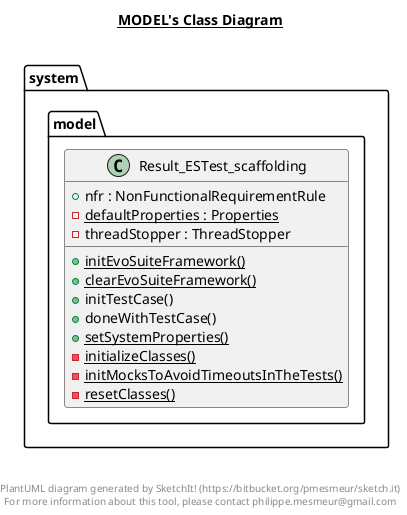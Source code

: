 @startuml

title __MODEL's Class Diagram__\n

  package system.model {
    class Result_ESTest_scaffolding {
        + nfr : NonFunctionalRequirementRule
        {static} - defaultProperties : Properties
        - threadStopper : ThreadStopper
        {static} + initEvoSuiteFramework()
        {static} + clearEvoSuiteFramework()
        + initTestCase()
        + doneWithTestCase()
        {static} + setSystemProperties()
        {static} - initializeClasses()
        {static} - initMocksToAvoidTimeoutsInTheTests()
        {static} - resetClasses()
    }
  }
  



right footer


PlantUML diagram generated by SketchIt! (https://bitbucket.org/pmesmeur/sketch.it)
For more information about this tool, please contact philippe.mesmeur@gmail.com
endfooter

@enduml
